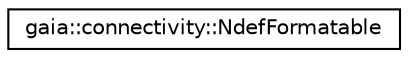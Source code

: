 digraph G
{
  edge [fontname="Helvetica",fontsize="10",labelfontname="Helvetica",labelfontsize="10"];
  node [fontname="Helvetica",fontsize="10",shape=record];
  rankdir=LR;
  Node1 [label="gaia::connectivity::NdefFormatable",height=0.2,width=0.4,color="black", fillcolor="white", style="filled",URL="$de/d6d/classgaia_1_1connectivity_1_1_ndef_formatable.html"];
}
